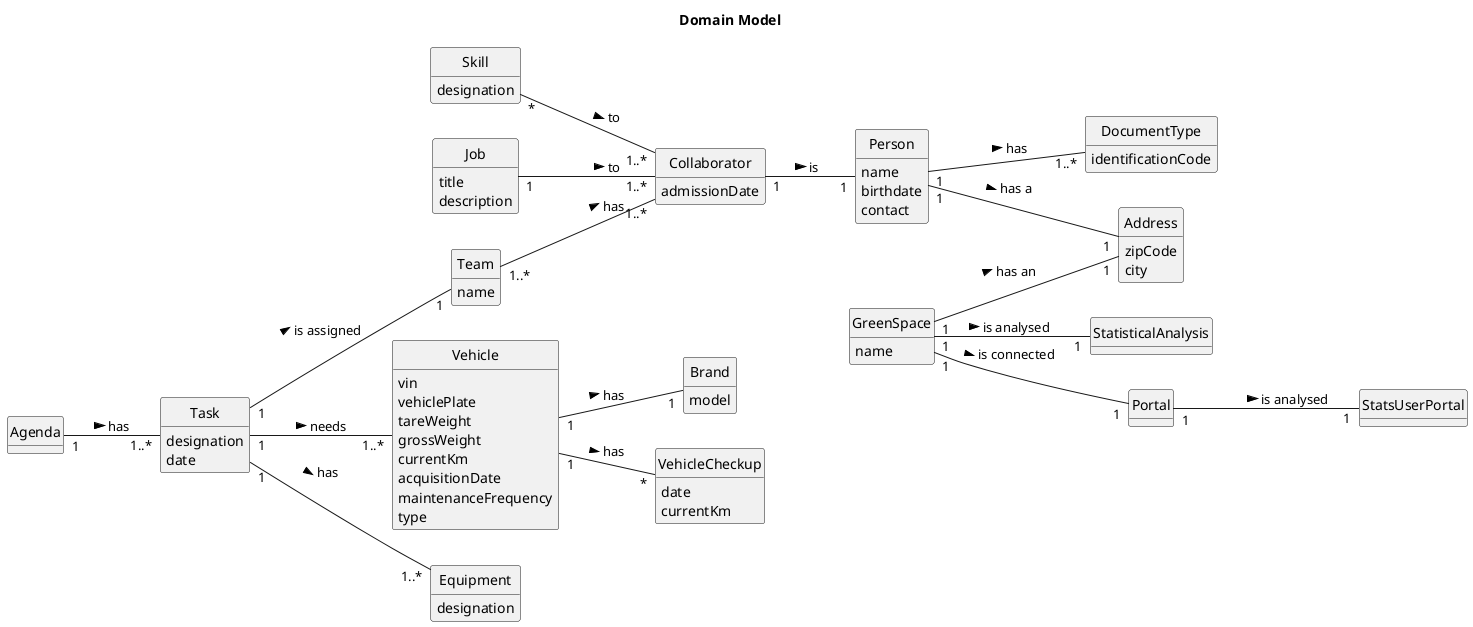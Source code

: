@startuml
skinparam monochrome true
skinparam packageStyle rectangle
skinparam shadowing false
skinparam classAttributeIconSize 0
hide circle
hide methods
left to right direction

title Domain Model

class Skill {
    designation
}

class Job {
    title
    description
}

class Collaborator {
    admissionDate
}

class DocumentType{
    identificationCode
}


class Team {
    name
}

class Vehicle {
    vin
    vehiclePlate
    tareWeight
    grossWeight
    currentKm
    acquisitionDate
    maintenanceFrequency
    type
}

class Brand{
    model
}

class VehicleCheckup{
    date
    currentKm
}

class Person {
    name
    birthdate
    contact
}

class Address{
    zipCode
    city
}

class StatisticalAnalysis{
}

class StatsUserPortal{
}


class GreenSpace{
    name
}

class Task{
    designation
    date
}

class Equipment{
    designation
}

class Agenda{
}

class Portal{
}

Vehicle "1" -- "1" Brand : has >

Collaborator  "1" -- "1"  Person : is >

Person "1" -- "1..*" DocumentType : has >

Job "1" -- "1..*" Collaborator : to >

Skill "*" -- "1..*" Collaborator : to >

Team "1..*" -- "1..*" Collaborator : has >

Vehicle "1" -- "*" VehicleCheckup : has >

Person "1" -- "1" Address : has a >

GreenSpace "1" -- "1" StatisticalAnalysis : is analysed >

GreenSpace "1" -- "1" Address : has an >

Task "1" -- "1..*" Vehicle : needs >

Task "1" -- "1" Team : is assigned >

Task "1" -- "1..*" Equipment : has >

GreenSpace "1" -- "1" Portal : is connected >

Portal "1" -- "1" StatsUserPortal : is analysed >

Agenda "1" -- "1..*" Task : has >
@enduml